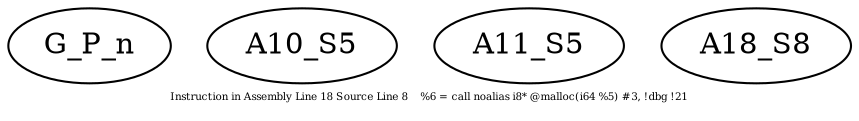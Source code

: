 digraph{
	node [ ]
	edge [ ]
	G_P_n [ ]
	A10_S5 [ ]
	A11_S5 [ ]
	A18_S8 [ ]
	label = "Instruction in Assembly Line 18 Source Line 8	%6 = call noalias i8* @malloc(i64 %5) #3, !dbg !21"	fontsize = "5"
}